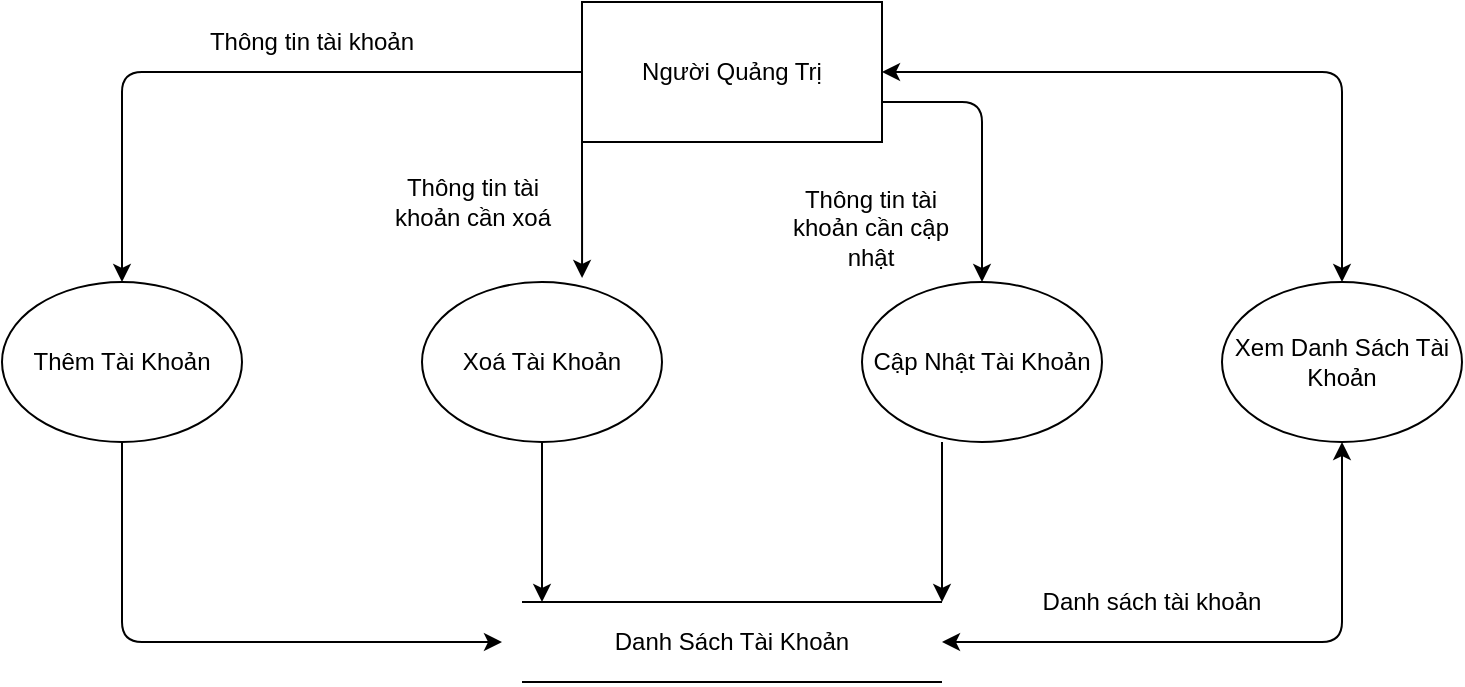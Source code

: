 <mxfile version="13.7.3" type="device"><diagram id="1jHpxjmyNy9Hb_5Lm6Ym" name="Page-1"><mxGraphModel dx="868" dy="461" grid="1" gridSize="10" guides="1" tooltips="1" connect="1" arrows="1" fold="1" page="1" pageScale="1" pageWidth="827" pageHeight="1169" math="0" shadow="0"><root><mxCell id="0"/><mxCell id="1" parent="0"/><mxCell id="mXNDSDdeblQdyTRIlrRe-1" value="Người Quảng Trị" style="rounded=0;whiteSpace=wrap;html=1;" vertex="1" parent="1"><mxGeometry x="370" y="40" width="150" height="70" as="geometry"/></mxCell><mxCell id="mXNDSDdeblQdyTRIlrRe-2" value="Thêm Tài Khoản" style="ellipse;whiteSpace=wrap;html=1;" vertex="1" parent="1"><mxGeometry x="80" y="180" width="120" height="80" as="geometry"/></mxCell><mxCell id="mXNDSDdeblQdyTRIlrRe-3" value="Xoá Tài Khoản" style="ellipse;whiteSpace=wrap;html=1;" vertex="1" parent="1"><mxGeometry x="290" y="180" width="120" height="80" as="geometry"/></mxCell><mxCell id="mXNDSDdeblQdyTRIlrRe-4" value="Cập Nhật Tài Khoản" style="ellipse;whiteSpace=wrap;html=1;" vertex="1" parent="1"><mxGeometry x="510" y="180" width="120" height="80" as="geometry"/></mxCell><mxCell id="mXNDSDdeblQdyTRIlrRe-5" value="Xem Danh Sách Tài Khoản" style="ellipse;whiteSpace=wrap;html=1;" vertex="1" parent="1"><mxGeometry x="690" y="180" width="120" height="80" as="geometry"/></mxCell><mxCell id="mXNDSDdeblQdyTRIlrRe-6" value="" style="endArrow=classic;html=1;entryX=0.5;entryY=0;entryDx=0;entryDy=0;exitX=0;exitY=0.5;exitDx=0;exitDy=0;" edge="1" parent="1" source="mXNDSDdeblQdyTRIlrRe-1" target="mXNDSDdeblQdyTRIlrRe-2"><mxGeometry width="50" height="50" relative="1" as="geometry"><mxPoint x="160" y="160" as="sourcePoint"/><mxPoint x="210" y="110" as="targetPoint"/><Array as="points"><mxPoint x="140" y="75"/></Array></mxGeometry></mxCell><mxCell id="mXNDSDdeblQdyTRIlrRe-8" value="" style="endArrow=none;html=1;" edge="1" parent="1"><mxGeometry width="50" height="50" relative="1" as="geometry"><mxPoint x="340" y="380" as="sourcePoint"/><mxPoint x="550" y="380" as="targetPoint"/></mxGeometry></mxCell><mxCell id="mXNDSDdeblQdyTRIlrRe-9" value="" style="endArrow=none;html=1;" edge="1" parent="1"><mxGeometry width="50" height="50" relative="1" as="geometry"><mxPoint x="340" y="340" as="sourcePoint"/><mxPoint x="550" y="340" as="targetPoint"/></mxGeometry></mxCell><mxCell id="mXNDSDdeblQdyTRIlrRe-10" value="Danh Sách Tài Khoản " style="text;html=1;strokeColor=none;fillColor=none;align=center;verticalAlign=middle;whiteSpace=wrap;rounded=0;" vertex="1" parent="1"><mxGeometry x="360" y="350" width="170" height="20" as="geometry"/></mxCell><mxCell id="mXNDSDdeblQdyTRIlrRe-11" value="" style="endArrow=classic;html=1;exitX=0.5;exitY=1;exitDx=0;exitDy=0;" edge="1" parent="1" source="mXNDSDdeblQdyTRIlrRe-2"><mxGeometry width="50" height="50" relative="1" as="geometry"><mxPoint x="160" y="360" as="sourcePoint"/><mxPoint x="330" y="360" as="targetPoint"/><Array as="points"><mxPoint x="140" y="360"/></Array></mxGeometry></mxCell><mxCell id="mXNDSDdeblQdyTRIlrRe-12" value="" style="endArrow=classic;html=1;entryX=0.667;entryY=-0.025;entryDx=0;entryDy=0;entryPerimeter=0;exitX=0;exitY=1;exitDx=0;exitDy=0;" edge="1" parent="1" source="mXNDSDdeblQdyTRIlrRe-1" target="mXNDSDdeblQdyTRIlrRe-3"><mxGeometry width="50" height="50" relative="1" as="geometry"><mxPoint x="290" y="160" as="sourcePoint"/><mxPoint x="340" y="110" as="targetPoint"/></mxGeometry></mxCell><mxCell id="mXNDSDdeblQdyTRIlrRe-13" value="" style="endArrow=classic;html=1;" edge="1" parent="1" target="mXNDSDdeblQdyTRIlrRe-4"><mxGeometry width="50" height="50" relative="1" as="geometry"><mxPoint x="520" y="90" as="sourcePoint"/><mxPoint x="510" y="160" as="targetPoint"/><Array as="points"><mxPoint x="570" y="90"/></Array></mxGeometry></mxCell><mxCell id="mXNDSDdeblQdyTRIlrRe-14" value="" style="endArrow=classic;startArrow=classic;html=1;exitX=1;exitY=0.5;exitDx=0;exitDy=0;entryX=0.5;entryY=0;entryDx=0;entryDy=0;" edge="1" parent="1" source="mXNDSDdeblQdyTRIlrRe-1" target="mXNDSDdeblQdyTRIlrRe-5"><mxGeometry width="50" height="50" relative="1" as="geometry"><mxPoint x="640" y="70" as="sourcePoint"/><mxPoint x="760" y="170" as="targetPoint"/><Array as="points"><mxPoint x="750" y="75"/></Array></mxGeometry></mxCell><mxCell id="mXNDSDdeblQdyTRIlrRe-15" value="" style="endArrow=classic;startArrow=classic;html=1;entryX=0.5;entryY=1;entryDx=0;entryDy=0;" edge="1" parent="1" target="mXNDSDdeblQdyTRIlrRe-5"><mxGeometry width="50" height="50" relative="1" as="geometry"><mxPoint x="550" y="360" as="sourcePoint"/><mxPoint x="680" y="280" as="targetPoint"/><Array as="points"><mxPoint x="750" y="360"/></Array></mxGeometry></mxCell><mxCell id="mXNDSDdeblQdyTRIlrRe-16" value="" style="endArrow=classic;html=1;exitX=0.5;exitY=1;exitDx=0;exitDy=0;" edge="1" parent="1" source="mXNDSDdeblQdyTRIlrRe-3"><mxGeometry width="50" height="50" relative="1" as="geometry"><mxPoint x="380" y="320" as="sourcePoint"/><mxPoint x="350" y="340" as="targetPoint"/></mxGeometry></mxCell><mxCell id="mXNDSDdeblQdyTRIlrRe-17" value="" style="endArrow=classic;html=1;" edge="1" parent="1"><mxGeometry width="50" height="50" relative="1" as="geometry"><mxPoint x="550" y="260" as="sourcePoint"/><mxPoint x="550" y="340" as="targetPoint"/></mxGeometry></mxCell><mxCell id="mXNDSDdeblQdyTRIlrRe-18" value="Thông tin tài khoản" style="text;html=1;strokeColor=none;fillColor=none;align=center;verticalAlign=middle;whiteSpace=wrap;rounded=0;" vertex="1" parent="1"><mxGeometry x="170" y="50" width="130" height="20" as="geometry"/></mxCell><mxCell id="mXNDSDdeblQdyTRIlrRe-19" value="Thông tin tài khoản cần xoá" style="text;html=1;strokeColor=none;fillColor=none;align=center;verticalAlign=middle;whiteSpace=wrap;rounded=0;" vertex="1" parent="1"><mxGeometry x="271" y="120" width="89" height="40" as="geometry"/></mxCell><mxCell id="mXNDSDdeblQdyTRIlrRe-20" value="&lt;div&gt;Thông tin tài khoản cần cập nhật&lt;/div&gt;&lt;div&gt;&lt;br&gt;&lt;/div&gt;" style="text;html=1;strokeColor=none;fillColor=none;align=center;verticalAlign=middle;whiteSpace=wrap;rounded=0;" vertex="1" parent="1"><mxGeometry x="470" y="140" width="89" height="40" as="geometry"/></mxCell><mxCell id="mXNDSDdeblQdyTRIlrRe-21" value="Danh sách tài khoản" style="text;html=1;strokeColor=none;fillColor=none;align=center;verticalAlign=middle;whiteSpace=wrap;rounded=0;" vertex="1" parent="1"><mxGeometry x="590" y="330" width="130" height="20" as="geometry"/></mxCell></root></mxGraphModel></diagram></mxfile>
